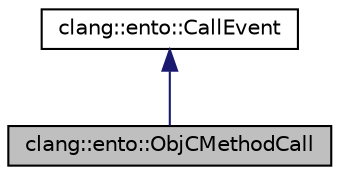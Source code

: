 digraph "clang::ento::ObjCMethodCall"
{
 // LATEX_PDF_SIZE
  bgcolor="transparent";
  edge [fontname="Helvetica",fontsize="10",labelfontname="Helvetica",labelfontsize="10"];
  node [fontname="Helvetica",fontsize="10",shape=record];
  Node1 [label="clang::ento::ObjCMethodCall",height=0.2,width=0.4,color="black", fillcolor="grey75", style="filled", fontcolor="black",tooltip="Represents any expression that calls an Objective-C method."];
  Node2 -> Node1 [dir="back",color="midnightblue",fontsize="10",style="solid",fontname="Helvetica"];
  Node2 [label="clang::ento::CallEvent",height=0.2,width=0.4,color="black",URL="$classclang_1_1ento_1_1CallEvent.html",tooltip="Represents an abstract call to a function or method along a particular path."];
}

